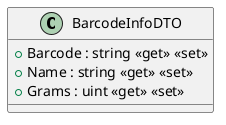 @startuml
class BarcodeInfoDTO {
    + Barcode : string <<get>> <<set>>
    + Name : string <<get>> <<set>>
    + Grams : uint <<get>> <<set>>
}
@enduml

